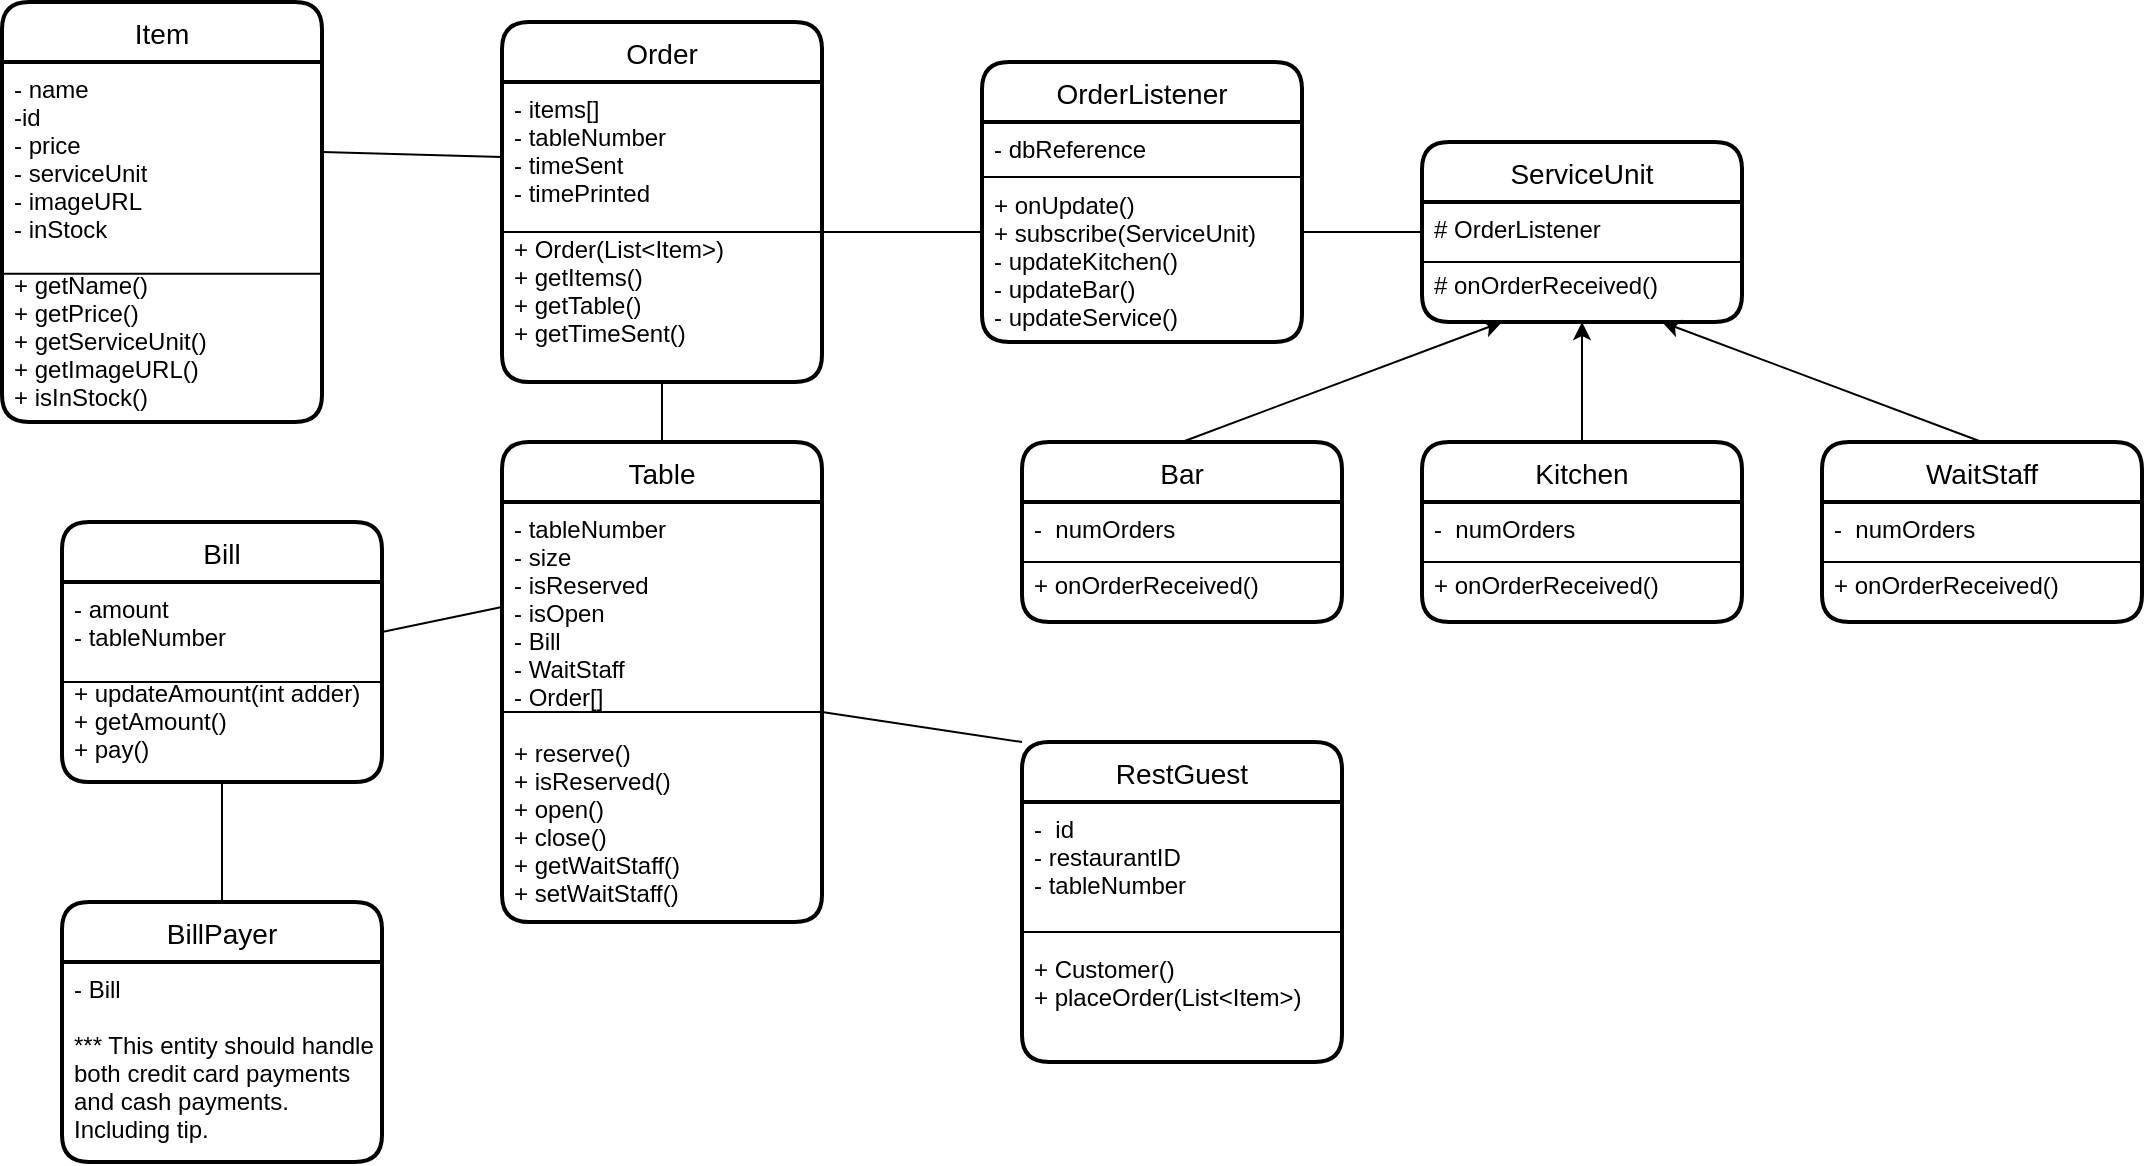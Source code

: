 <mxfile version="15.8.4" type="device"><diagram id="-YbeMIhmSbGxcM7kDW7o" name="Page-1"><mxGraphModel dx="1391" dy="1441" grid="1" gridSize="10" guides="1" tooltips="1" connect="1" arrows="1" fold="1" page="1" pageScale="1" pageWidth="850" pageHeight="1100" math="0" shadow="0"><root><mxCell id="0"/><mxCell id="1" parent="0"/><mxCell id="ogmdrsspvfRvVKhU3X6L-66" value="RestGuest" style="swimlane;childLayout=stackLayout;horizontal=1;startSize=30;horizontalStack=0;rounded=1;fontSize=14;fontStyle=0;strokeWidth=2;resizeParent=0;resizeLast=1;shadow=0;dashed=0;align=center;" parent="1" vertex="1"><mxGeometry x="270" y="-570" width="160" height="160" as="geometry"/></mxCell><mxCell id="ogmdrsspvfRvVKhU3X6L-67" value="-  id&#10;- restaurantID&#10;- tableNumber&#10;&#10;&#10;+ Customer()&#10;+ placeOrder(List&lt;Item&gt;)" style="align=left;strokeColor=none;fillColor=none;spacingLeft=4;fontSize=12;verticalAlign=top;resizable=0;rotatable=0;part=1;" parent="ogmdrsspvfRvVKhU3X6L-66" vertex="1"><mxGeometry y="30" width="160" height="130" as="geometry"/></mxCell><mxCell id="yq475AUoLszQbRDrf_bD-5" value="" style="endArrow=none;html=1;rounded=0;exitX=0;exitY=0.5;exitDx=0;exitDy=0;entryX=1;entryY=0.5;entryDx=0;entryDy=0;" parent="ogmdrsspvfRvVKhU3X6L-66" source="ogmdrsspvfRvVKhU3X6L-67" target="ogmdrsspvfRvVKhU3X6L-67" edge="1"><mxGeometry width="50" height="50" relative="1" as="geometry"><mxPoint x="300" y="-20" as="sourcePoint"/><mxPoint x="350" y="-70" as="targetPoint"/></mxGeometry></mxCell><mxCell id="ogmdrsspvfRvVKhU3X6L-68" value="WaitStaff" style="swimlane;childLayout=stackLayout;horizontal=1;startSize=30;horizontalStack=0;rounded=1;fontSize=14;fontStyle=0;strokeWidth=2;resizeParent=0;resizeLast=1;shadow=0;dashed=0;align=center;" parent="1" vertex="1"><mxGeometry x="670" y="-720" width="160" height="90" as="geometry"/></mxCell><mxCell id="ogmdrsspvfRvVKhU3X6L-69" value="-  numOrders&#10;&#10;+ onOrderReceived()" style="align=left;strokeColor=none;fillColor=none;spacingLeft=4;fontSize=12;verticalAlign=top;resizable=0;rotatable=0;part=1;" parent="ogmdrsspvfRvVKhU3X6L-68" vertex="1"><mxGeometry y="30" width="160" height="60" as="geometry"/></mxCell><mxCell id="bRWfnpZygu4AYq-eUXaS-16" value="" style="endArrow=none;html=1;rounded=0;entryX=1;entryY=0.5;entryDx=0;entryDy=0;exitX=0;exitY=0.5;exitDx=0;exitDy=0;" edge="1" parent="ogmdrsspvfRvVKhU3X6L-68" source="ogmdrsspvfRvVKhU3X6L-69" target="ogmdrsspvfRvVKhU3X6L-69"><mxGeometry width="50" height="50" relative="1" as="geometry"><mxPoint x="30" y="160" as="sourcePoint"/><mxPoint x="80" y="110" as="targetPoint"/></mxGeometry></mxCell><mxCell id="ogmdrsspvfRvVKhU3X6L-70" value="Kitchen" style="swimlane;childLayout=stackLayout;horizontal=1;startSize=30;horizontalStack=0;rounded=1;fontSize=14;fontStyle=0;strokeWidth=2;resizeParent=0;resizeLast=1;shadow=0;dashed=0;align=center;" parent="1" vertex="1"><mxGeometry x="470" y="-720" width="160" height="90" as="geometry"/></mxCell><mxCell id="ogmdrsspvfRvVKhU3X6L-71" value="-  numOrders&#10;&#10;+ onOrderReceived()" style="align=left;strokeColor=none;fillColor=none;spacingLeft=4;fontSize=12;verticalAlign=top;resizable=0;rotatable=0;part=1;" parent="ogmdrsspvfRvVKhU3X6L-70" vertex="1"><mxGeometry y="30" width="160" height="60" as="geometry"/></mxCell><mxCell id="bRWfnpZygu4AYq-eUXaS-17" value="" style="endArrow=none;html=1;rounded=0;entryX=1;entryY=0.5;entryDx=0;entryDy=0;exitX=0;exitY=0.5;exitDx=0;exitDy=0;" edge="1" parent="ogmdrsspvfRvVKhU3X6L-70" source="ogmdrsspvfRvVKhU3X6L-71" target="ogmdrsspvfRvVKhU3X6L-71"><mxGeometry width="50" height="50" relative="1" as="geometry"><mxPoint x="50" y="180" as="sourcePoint"/><mxPoint x="100" y="130" as="targetPoint"/></mxGeometry></mxCell><mxCell id="ogmdrsspvfRvVKhU3X6L-73" value="OrderListener" style="swimlane;childLayout=stackLayout;horizontal=1;startSize=30;horizontalStack=0;rounded=1;fontSize=14;fontStyle=0;strokeWidth=2;resizeParent=0;resizeLast=1;shadow=0;dashed=0;align=center;" parent="1" vertex="1"><mxGeometry x="250" y="-910" width="160" height="140" as="geometry"/></mxCell><mxCell id="yq475AUoLszQbRDrf_bD-14" value="" style="endArrow=none;html=1;rounded=0;exitX=0;exitY=0.25;exitDx=0;exitDy=0;entryX=1;entryY=0.25;entryDx=0;entryDy=0;" parent="ogmdrsspvfRvVKhU3X6L-73" source="ogmdrsspvfRvVKhU3X6L-74" target="ogmdrsspvfRvVKhU3X6L-74" edge="1"><mxGeometry width="50" height="50" relative="1" as="geometry"><mxPoint x="90" y="90" as="sourcePoint"/><mxPoint x="140" y="40" as="targetPoint"/></mxGeometry></mxCell><mxCell id="ogmdrsspvfRvVKhU3X6L-74" value="- dbReference&#10;&#10;+ onUpdate()&#10;+ subscribe(ServiceUnit)&#10;- updateKitchen()&#10;- updateBar()&#10;- updateService()" style="align=left;strokeColor=none;fillColor=none;spacingLeft=4;fontSize=12;verticalAlign=top;resizable=0;rotatable=0;part=1;" parent="ogmdrsspvfRvVKhU3X6L-73" vertex="1"><mxGeometry y="30" width="160" height="110" as="geometry"/></mxCell><mxCell id="ogmdrsspvfRvVKhU3X6L-79" value="Order" style="swimlane;childLayout=stackLayout;horizontal=1;startSize=30;horizontalStack=0;rounded=1;fontSize=14;fontStyle=0;strokeWidth=2;resizeParent=0;resizeLast=1;shadow=0;dashed=0;align=center;" parent="1" vertex="1"><mxGeometry x="10" y="-930" width="160" height="180" as="geometry"/></mxCell><mxCell id="ogmdrsspvfRvVKhU3X6L-80" value="- items[]&#10;- tableNumber&#10;- timeSent&#10;- timePrinted&#10;&#10;+ Order(List&lt;Item&gt;)&#10;+ getItems()&#10;+ getTable()&#10;+ getTimeSent()" style="align=left;strokeColor=none;fillColor=none;spacingLeft=4;fontSize=12;verticalAlign=top;resizable=0;rotatable=0;part=1;" parent="ogmdrsspvfRvVKhU3X6L-79" vertex="1"><mxGeometry y="30" width="160" height="150" as="geometry"/></mxCell><mxCell id="bRWfnpZygu4AYq-eUXaS-13" value="" style="endArrow=none;html=1;rounded=0;exitX=0;exitY=0.5;exitDx=0;exitDy=0;entryX=1;entryY=0.5;entryDx=0;entryDy=0;" edge="1" parent="ogmdrsspvfRvVKhU3X6L-79" source="ogmdrsspvfRvVKhU3X6L-80" target="ogmdrsspvfRvVKhU3X6L-80"><mxGeometry width="50" height="50" relative="1" as="geometry"><mxPoint x="150" y="230" as="sourcePoint"/><mxPoint x="200" y="180" as="targetPoint"/></mxGeometry></mxCell><mxCell id="ogmdrsspvfRvVKhU3X6L-82" value="Item" style="swimlane;childLayout=stackLayout;horizontal=1;startSize=30;horizontalStack=0;rounded=1;fontSize=14;fontStyle=0;strokeWidth=2;resizeParent=0;resizeLast=1;shadow=0;dashed=0;align=center;" parent="1" vertex="1"><mxGeometry x="-240" y="-940" width="160" height="210" as="geometry"/></mxCell><mxCell id="ogmdrsspvfRvVKhU3X6L-83" value="- name&#10;-id&#10;- price&#10;- serviceUnit&#10;- imageURL&#10;- inStock&#10;&#10;+ getName()&#10;+ getPrice()&#10;+ getServiceUnit()&#10;+ getImageURL()&#10;+ isInStock()" style="align=left;strokeColor=none;fillColor=none;spacingLeft=4;fontSize=12;verticalAlign=top;resizable=0;rotatable=0;part=1;" parent="ogmdrsspvfRvVKhU3X6L-82" vertex="1"><mxGeometry y="30" width="160" height="180" as="geometry"/></mxCell><mxCell id="yq475AUoLszQbRDrf_bD-4" value="" style="endArrow=none;html=1;rounded=0;exitX=0;exitY=0.588;exitDx=0;exitDy=0;entryX=1;entryY=0.588;entryDx=0;entryDy=0;exitPerimeter=0;entryPerimeter=0;" parent="ogmdrsspvfRvVKhU3X6L-82" source="ogmdrsspvfRvVKhU3X6L-83" target="ogmdrsspvfRvVKhU3X6L-83" edge="1"><mxGeometry width="50" height="50" relative="1" as="geometry"><mxPoint x="290" y="210" as="sourcePoint"/><mxPoint x="340" y="160" as="targetPoint"/></mxGeometry></mxCell><mxCell id="ogmdrsspvfRvVKhU3X6L-88" value="Bar" style="swimlane;childLayout=stackLayout;horizontal=1;startSize=30;horizontalStack=0;rounded=1;fontSize=14;fontStyle=0;strokeWidth=2;resizeParent=0;resizeLast=1;shadow=0;dashed=0;align=center;" parent="1" vertex="1"><mxGeometry x="270" y="-720" width="160" height="90" as="geometry"/></mxCell><mxCell id="ogmdrsspvfRvVKhU3X6L-89" value="-  numOrders&#10;&#10;+ onOrderReceived()" style="align=left;strokeColor=none;fillColor=none;spacingLeft=4;fontSize=12;verticalAlign=top;resizable=0;rotatable=0;part=1;" parent="ogmdrsspvfRvVKhU3X6L-88" vertex="1"><mxGeometry y="30" width="160" height="60" as="geometry"/></mxCell><mxCell id="bRWfnpZygu4AYq-eUXaS-15" value="" style="endArrow=none;html=1;rounded=0;entryX=1;entryY=0.5;entryDx=0;entryDy=0;exitX=0;exitY=0.5;exitDx=0;exitDy=0;" edge="1" parent="ogmdrsspvfRvVKhU3X6L-88" source="ogmdrsspvfRvVKhU3X6L-89" target="ogmdrsspvfRvVKhU3X6L-89"><mxGeometry width="50" height="50" relative="1" as="geometry"><mxPoint x="-70" y="90" as="sourcePoint"/><mxPoint x="-20" y="40" as="targetPoint"/></mxGeometry></mxCell><mxCell id="ogmdrsspvfRvVKhU3X6L-102" value="BillPayer" style="swimlane;childLayout=stackLayout;horizontal=1;startSize=30;horizontalStack=0;rounded=1;fontSize=14;fontStyle=0;strokeWidth=2;resizeParent=0;resizeLast=1;shadow=0;dashed=0;align=center;" parent="1" vertex="1"><mxGeometry x="-210" y="-490" width="160" height="130" as="geometry"/></mxCell><mxCell id="ogmdrsspvfRvVKhU3X6L-103" value="- Bill&#10;&#10;*** This entity should handle &#10;both credit card payments&#10;and cash payments.&#10;Including tip." style="align=left;strokeColor=none;fillColor=none;spacingLeft=4;fontSize=12;verticalAlign=top;resizable=0;rotatable=0;part=1;" parent="ogmdrsspvfRvVKhU3X6L-102" vertex="1"><mxGeometry y="30" width="160" height="100" as="geometry"/></mxCell><mxCell id="yq475AUoLszQbRDrf_bD-11" value="ServiceUnit" style="swimlane;childLayout=stackLayout;horizontal=1;startSize=30;horizontalStack=0;rounded=1;fontSize=14;fontStyle=0;strokeWidth=2;resizeParent=0;resizeLast=1;shadow=0;dashed=0;align=center;" parent="1" vertex="1"><mxGeometry x="470" y="-870" width="160" height="90" as="geometry"/></mxCell><mxCell id="yq475AUoLszQbRDrf_bD-15" value="" style="endArrow=none;html=1;rounded=0;exitX=0;exitY=0.5;exitDx=0;exitDy=0;entryX=1;entryY=0.5;entryDx=0;entryDy=0;" parent="yq475AUoLszQbRDrf_bD-11" source="yq475AUoLszQbRDrf_bD-12" target="yq475AUoLszQbRDrf_bD-12" edge="1"><mxGeometry width="50" height="50" relative="1" as="geometry"><mxPoint x="40" y="80" as="sourcePoint"/><mxPoint x="90" y="30" as="targetPoint"/></mxGeometry></mxCell><mxCell id="yq475AUoLszQbRDrf_bD-12" value="# OrderListener&#10;&#10;# onOrderReceived()" style="align=left;strokeColor=none;fillColor=none;spacingLeft=4;fontSize=12;verticalAlign=top;resizable=0;rotatable=0;part=1;" parent="yq475AUoLszQbRDrf_bD-11" vertex="1"><mxGeometry y="30" width="160" height="60" as="geometry"/></mxCell><mxCell id="yq475AUoLszQbRDrf_bD-22" value="" style="endArrow=classic;html=1;rounded=0;exitX=0.5;exitY=0;exitDx=0;exitDy=0;entryX=0.25;entryY=1;entryDx=0;entryDy=0;" parent="1" source="ogmdrsspvfRvVKhU3X6L-88" target="yq475AUoLszQbRDrf_bD-12" edge="1"><mxGeometry width="50" height="50" relative="1" as="geometry"><mxPoint x="420" y="-700" as="sourcePoint"/><mxPoint x="470" y="-750" as="targetPoint"/></mxGeometry></mxCell><mxCell id="yq475AUoLszQbRDrf_bD-23" value="" style="endArrow=classic;html=1;rounded=0;exitX=0.5;exitY=0;exitDx=0;exitDy=0;entryX=0.75;entryY=1;entryDx=0;entryDy=0;" parent="1" source="ogmdrsspvfRvVKhU3X6L-68" target="yq475AUoLszQbRDrf_bD-12" edge="1"><mxGeometry width="50" height="50" relative="1" as="geometry"><mxPoint x="660" y="-770" as="sourcePoint"/><mxPoint x="840" y="-830" as="targetPoint"/></mxGeometry></mxCell><mxCell id="yq475AUoLszQbRDrf_bD-24" value="" style="endArrow=classic;html=1;rounded=0;exitX=0.5;exitY=0;exitDx=0;exitDy=0;entryX=0.5;entryY=1;entryDx=0;entryDy=0;" parent="1" source="ogmdrsspvfRvVKhU3X6L-70" target="yq475AUoLszQbRDrf_bD-12" edge="1"><mxGeometry width="50" height="50" relative="1" as="geometry"><mxPoint x="370" y="-700" as="sourcePoint"/><mxPoint x="550" y="-760" as="targetPoint"/></mxGeometry></mxCell><mxCell id="yq475AUoLszQbRDrf_bD-27" value="" style="endArrow=none;html=1;rounded=0;exitX=1;exitY=0.5;exitDx=0;exitDy=0;entryX=0;entryY=0.5;entryDx=0;entryDy=0;" parent="1" source="ogmdrsspvfRvVKhU3X6L-80" target="ogmdrsspvfRvVKhU3X6L-74" edge="1"><mxGeometry width="50" height="50" relative="1" as="geometry"><mxPoint x="190" y="-950" as="sourcePoint"/><mxPoint x="240" y="-1000" as="targetPoint"/></mxGeometry></mxCell><mxCell id="yq475AUoLszQbRDrf_bD-28" value="" style="endArrow=none;html=1;rounded=0;exitX=1;exitY=0.5;exitDx=0;exitDy=0;entryX=0;entryY=0.25;entryDx=0;entryDy=0;" parent="1" source="ogmdrsspvfRvVKhU3X6L-74" target="yq475AUoLszQbRDrf_bD-12" edge="1"><mxGeometry width="50" height="50" relative="1" as="geometry"><mxPoint x="590" y="-920" as="sourcePoint"/><mxPoint x="640" y="-970" as="targetPoint"/></mxGeometry></mxCell><mxCell id="yq475AUoLszQbRDrf_bD-30" value="" style="endArrow=none;html=1;rounded=0;exitX=1;exitY=0.25;exitDx=0;exitDy=0;entryX=0;entryY=0.25;entryDx=0;entryDy=0;" parent="1" source="ogmdrsspvfRvVKhU3X6L-83" target="ogmdrsspvfRvVKhU3X6L-80" edge="1"><mxGeometry width="50" height="50" relative="1" as="geometry"><mxPoint x="60" y="-1030" as="sourcePoint"/><mxPoint x="110" y="-1080" as="targetPoint"/></mxGeometry></mxCell><mxCell id="bRWfnpZygu4AYq-eUXaS-1" value="Bill" style="swimlane;childLayout=stackLayout;horizontal=1;startSize=30;horizontalStack=0;rounded=1;fontSize=14;fontStyle=0;strokeWidth=2;resizeParent=0;resizeLast=1;shadow=0;dashed=0;align=center;" vertex="1" parent="1"><mxGeometry x="-210" y="-680" width="160" height="130" as="geometry"/></mxCell><mxCell id="bRWfnpZygu4AYq-eUXaS-2" value="- amount&#10;- tableNumber&#10;&#10;+ updateAmount(int adder)&#10;+ getAmount()&#10;+ pay()&#10;" style="align=left;strokeColor=none;fillColor=none;spacingLeft=4;fontSize=12;verticalAlign=top;resizable=0;rotatable=0;part=1;" vertex="1" parent="bRWfnpZygu4AYq-eUXaS-1"><mxGeometry y="30" width="160" height="100" as="geometry"/></mxCell><mxCell id="bRWfnpZygu4AYq-eUXaS-18" value="" style="endArrow=none;html=1;rounded=0;exitX=0;exitY=0.5;exitDx=0;exitDy=0;entryX=1;entryY=0.5;entryDx=0;entryDy=0;" edge="1" parent="bRWfnpZygu4AYq-eUXaS-1" source="bRWfnpZygu4AYq-eUXaS-2" target="bRWfnpZygu4AYq-eUXaS-2"><mxGeometry width="50" height="50" relative="1" as="geometry"><mxPoint x="180" y="50" as="sourcePoint"/><mxPoint x="230" as="targetPoint"/></mxGeometry></mxCell><mxCell id="bRWfnpZygu4AYq-eUXaS-3" value="Table" style="swimlane;childLayout=stackLayout;horizontal=1;startSize=30;horizontalStack=0;rounded=1;fontSize=14;fontStyle=0;strokeWidth=2;resizeParent=0;resizeLast=1;shadow=0;dashed=0;align=center;" vertex="1" parent="1"><mxGeometry x="10" y="-720" width="160" height="240" as="geometry"/></mxCell><mxCell id="bRWfnpZygu4AYq-eUXaS-14" value="" style="endArrow=none;html=1;rounded=0;entryX=1;entryY=0.5;entryDx=0;entryDy=0;exitX=0;exitY=0.5;exitDx=0;exitDy=0;" edge="1" parent="bRWfnpZygu4AYq-eUXaS-3" source="bRWfnpZygu4AYq-eUXaS-4" target="bRWfnpZygu4AYq-eUXaS-4"><mxGeometry width="50" height="50" relative="1" as="geometry"><mxPoint x="70" y="170" as="sourcePoint"/><mxPoint x="120" y="120" as="targetPoint"/></mxGeometry></mxCell><mxCell id="bRWfnpZygu4AYq-eUXaS-4" value="- tableNumber&#10;- size&#10;- isReserved&#10;- isOpen&#10;- Bill&#10;- WaitStaff&#10;- Order[]&#10;&#10;+ reserve()&#10;+ isReserved()&#10;+ open()&#10;+ close()&#10;+ getWaitStaff()&#10;+ setWaitStaff()&#10;&#10;" style="align=left;strokeColor=none;fillColor=none;spacingLeft=4;fontSize=12;verticalAlign=top;resizable=0;rotatable=0;part=1;" vertex="1" parent="bRWfnpZygu4AYq-eUXaS-3"><mxGeometry y="30" width="160" height="210" as="geometry"/></mxCell><mxCell id="bRWfnpZygu4AYq-eUXaS-8" value="" style="endArrow=none;html=1;rounded=0;exitX=1;exitY=0.25;exitDx=0;exitDy=0;entryX=0;entryY=0.25;entryDx=0;entryDy=0;" edge="1" parent="1" source="bRWfnpZygu4AYq-eUXaS-2" target="bRWfnpZygu4AYq-eUXaS-4"><mxGeometry width="50" height="50" relative="1" as="geometry"><mxPoint x="-50" y="-700" as="sourcePoint"/><mxPoint y="-750" as="targetPoint"/></mxGeometry></mxCell><mxCell id="bRWfnpZygu4AYq-eUXaS-9" value="" style="endArrow=none;html=1;rounded=0;exitX=0.5;exitY=0;exitDx=0;exitDy=0;" edge="1" parent="1" source="bRWfnpZygu4AYq-eUXaS-3" target="ogmdrsspvfRvVKhU3X6L-80"><mxGeometry width="50" height="50" relative="1" as="geometry"><mxPoint x="250" y="-520" as="sourcePoint"/><mxPoint x="300" y="-570" as="targetPoint"/></mxGeometry></mxCell><mxCell id="bRWfnpZygu4AYq-eUXaS-11" value="" style="endArrow=none;html=1;rounded=0;exitX=0.5;exitY=0;exitDx=0;exitDy=0;entryX=0.5;entryY=1;entryDx=0;entryDy=0;" edge="1" parent="1" source="ogmdrsspvfRvVKhU3X6L-102" target="bRWfnpZygu4AYq-eUXaS-2"><mxGeometry width="50" height="50" relative="1" as="geometry"><mxPoint x="10" y="-350" as="sourcePoint"/><mxPoint x="60" y="-400" as="targetPoint"/></mxGeometry></mxCell><mxCell id="bRWfnpZygu4AYq-eUXaS-12" value="" style="endArrow=none;html=1;rounded=0;exitX=1;exitY=0.5;exitDx=0;exitDy=0;entryX=0;entryY=0;entryDx=0;entryDy=0;" edge="1" parent="1" source="bRWfnpZygu4AYq-eUXaS-4" target="ogmdrsspvfRvVKhU3X6L-66"><mxGeometry width="50" height="50" relative="1" as="geometry"><mxPoint x="190" y="-450" as="sourcePoint"/><mxPoint x="240" y="-500" as="targetPoint"/></mxGeometry></mxCell></root></mxGraphModel></diagram></mxfile>